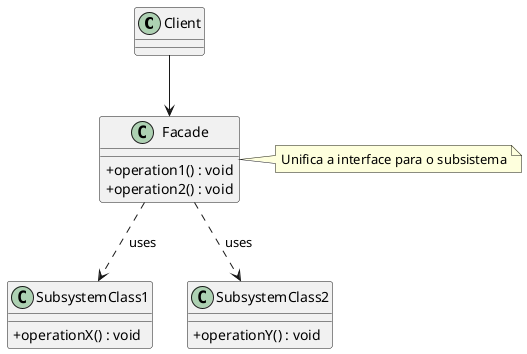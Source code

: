 @startuml Facade
    skinparam classAttributeIconSize 0
    
    class Client {
    }
        
    class Facade {
        +operation1() : void
        +operation2() : void
    }

    class SubsystemClass1 {
        +operationX() : void
    }

    class SubsystemClass2 {
        +operationY() : void
    }
    
    Facade ..> SubsystemClass1 : uses
    Facade ..> SubsystemClass2 : uses
    Client --> Facade

    note right of Facade : Unifica a interface para o subsistema
@enduml
